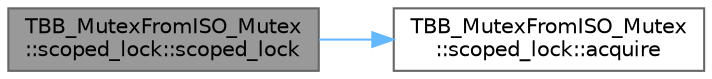 digraph "TBB_MutexFromISO_Mutex::scoped_lock::scoped_lock"
{
 // LATEX_PDF_SIZE
  bgcolor="transparent";
  edge [fontname=Helvetica,fontsize=10,labelfontname=Helvetica,labelfontsize=10];
  node [fontname=Helvetica,fontsize=10,shape=box,height=0.2,width=0.4];
  rankdir="LR";
  Node1 [id="Node000001",label="TBB_MutexFromISO_Mutex\l::scoped_lock::scoped_lock",height=0.2,width=0.4,color="gray40", fillcolor="grey60", style="filled", fontcolor="black",tooltip=" "];
  Node1 -> Node2 [id="edge1_Node000001_Node000002",color="steelblue1",style="solid",tooltip=" "];
  Node2 [id="Node000002",label="TBB_MutexFromISO_Mutex\l::scoped_lock::acquire",height=0.2,width=0.4,color="grey40", fillcolor="white", style="filled",URL="$class_t_b_b___mutex_from_i_s_o___mutex_1_1scoped__lock.html#a10992f138883c109e99d83297e01c08a",tooltip=" "];
}

